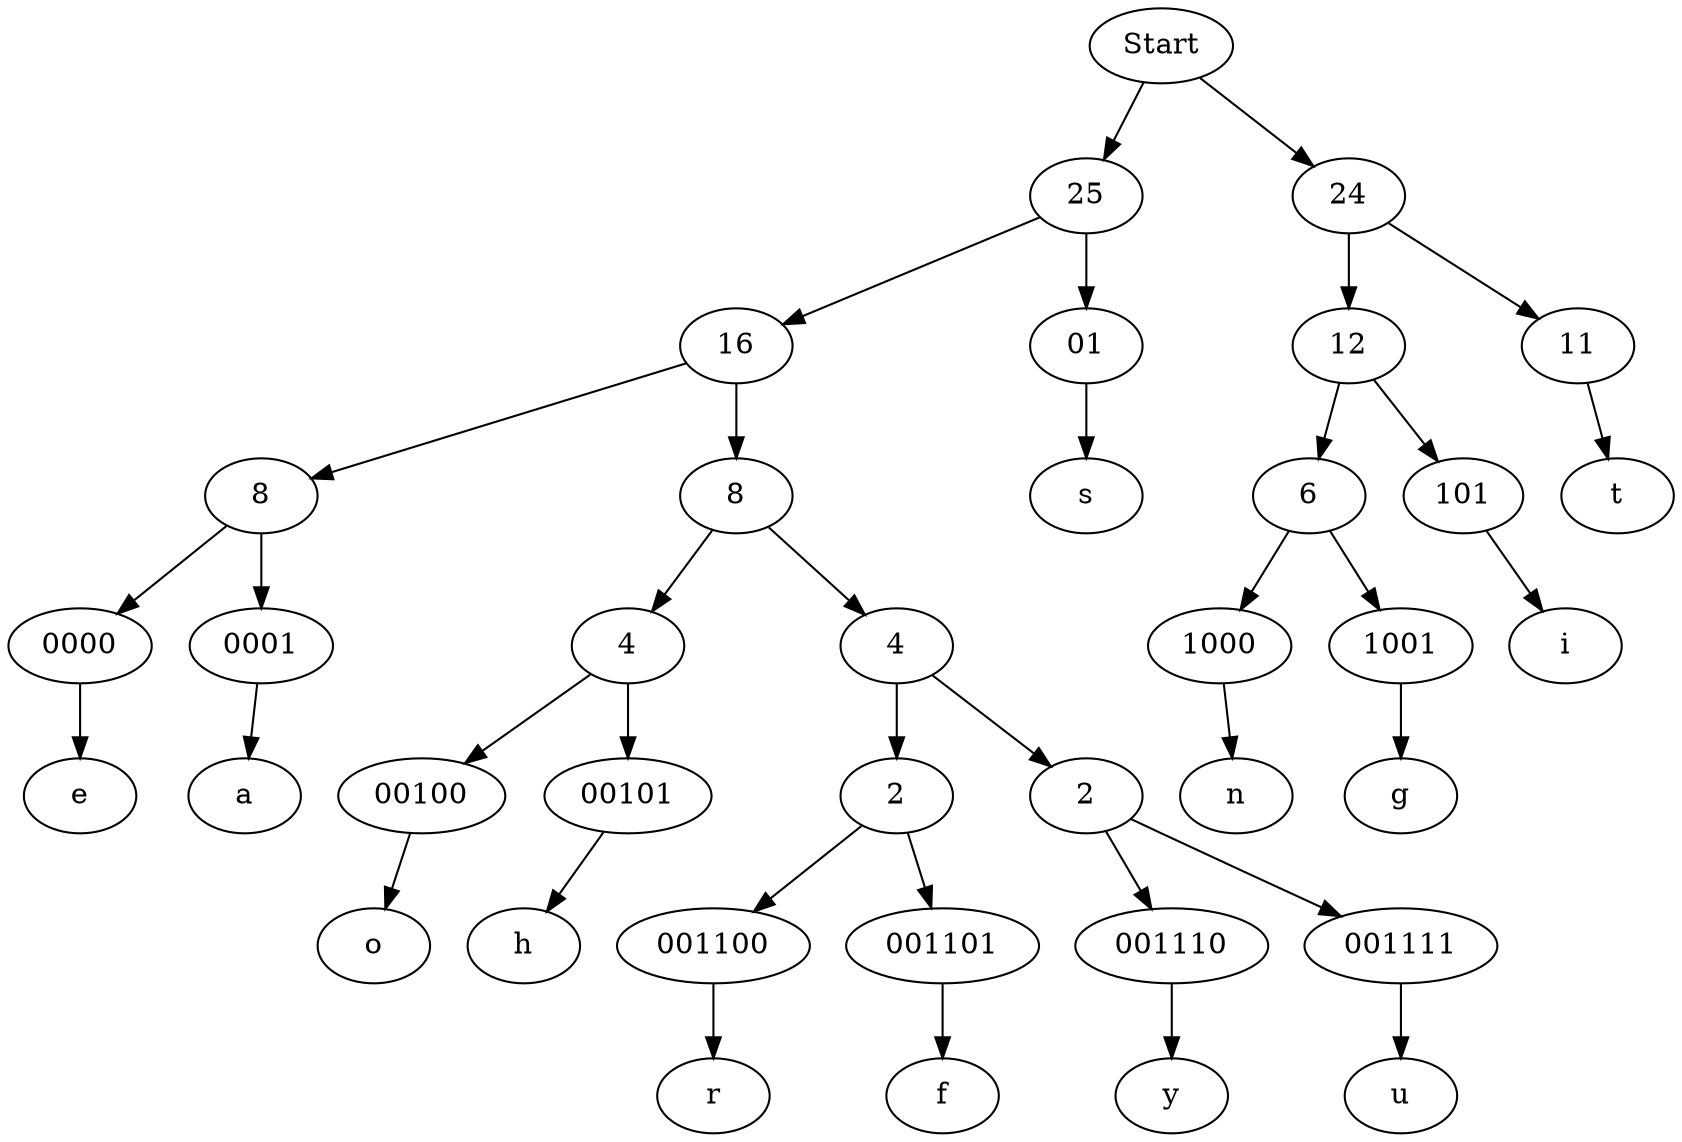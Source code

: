 digraph G {
Start -> 0;
0[label=25];
0->00;
00[label=16];
00->000;
000[label=8];
000->0000;
0000->e;
000->0001;
0001->a;
00->001;
001[label=8];
001->0010;
0010[label=4];
0010->00100;
00100->o;
0010->00101;
00101->h;
001->0011;
0011[label=4];
0011->00110;
00110[label=2];
00110->001100;
001100->r;
00110->001101;
001101->f;
0011->00111;
00111[label=2];
00111->001110;
001110->y;
00111->001111;
001111->u;
0->01;
01->s;

Start -> 1;
1[label=24];
1->10;
10[label=12];
10->100;
100[label=6];
100->1000;
1000->n;
100->1001;
1001->g;
10->101;
101->i;
1->11;
11->t;
}